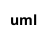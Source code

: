 @startuml

title uml

skinparam ClassAttributeIconSize 0
skinparam ClassBackgroundColor white
skinparam ClassBorderColor black
hide empty members
skinparam monochrome true

' Relationships

@enduml